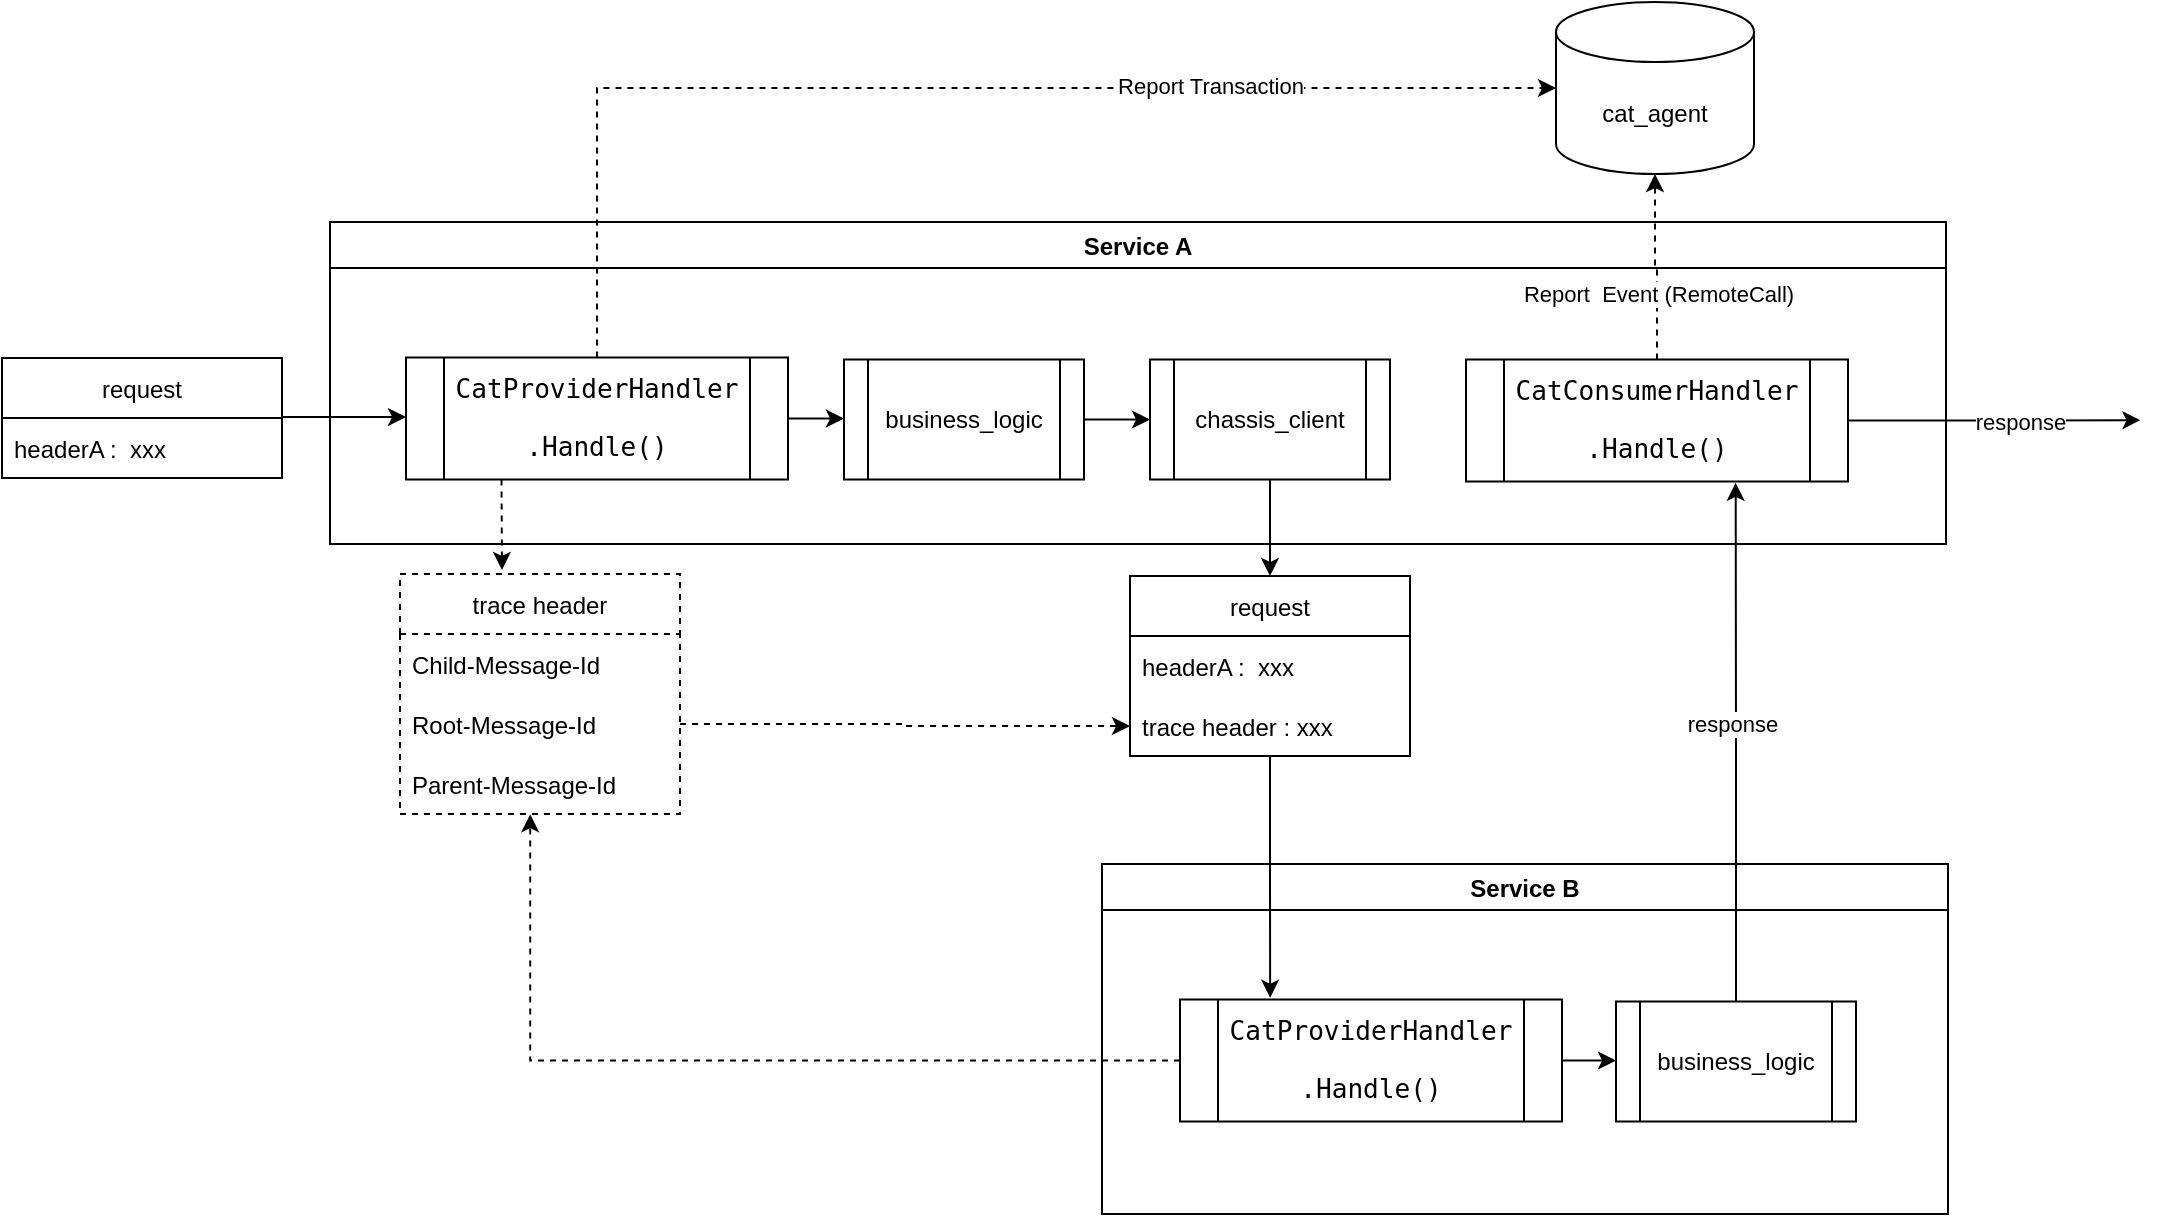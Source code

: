 <mxfile version="17.4.1" type="github">
  <diagram id="HoGcU0mEmMi8AQ9o4Wg-" name="Page-1">
    <mxGraphModel dx="1426" dy="794" grid="0" gridSize="10" guides="1" tooltips="1" connect="1" arrows="1" fold="1" page="1" pageScale="1" pageWidth="1169" pageHeight="827" math="0" shadow="0">
      <root>
        <mxCell id="0" />
        <mxCell id="1" parent="0" />
        <mxCell id="Zu65PiX_Fs4sWuQjeC40-2" value="request" style="swimlane;fontStyle=0;childLayout=stackLayout;horizontal=1;startSize=30;horizontalStack=0;resizeParent=1;resizeParentMax=0;resizeLast=0;collapsible=1;marginBottom=0;" vertex="1" parent="1">
          <mxGeometry x="45" y="304" width="140" height="60" as="geometry" />
        </mxCell>
        <mxCell id="Zu65PiX_Fs4sWuQjeC40-3" value="headerA :  xxx" style="text;strokeColor=none;fillColor=none;align=left;verticalAlign=middle;spacingLeft=4;spacingRight=4;overflow=hidden;points=[[0,0.5],[1,0.5]];portConstraint=eastwest;rotatable=0;" vertex="1" parent="Zu65PiX_Fs4sWuQjeC40-2">
          <mxGeometry y="30" width="140" height="30" as="geometry" />
        </mxCell>
        <mxCell id="Zu65PiX_Fs4sWuQjeC40-7" value="Service A" style="swimlane;" vertex="1" parent="1">
          <mxGeometry x="209" y="236" width="808" height="161" as="geometry" />
        </mxCell>
        <mxCell id="Zu65PiX_Fs4sWuQjeC40-31" style="edgeStyle=orthogonalEdgeStyle;rounded=0;orthogonalLoop=1;jettySize=auto;html=1;exitX=1;exitY=0.5;exitDx=0;exitDy=0;entryX=0;entryY=0.5;entryDx=0;entryDy=0;fontColor=#000000;" edge="1" parent="Zu65PiX_Fs4sWuQjeC40-7" source="Zu65PiX_Fs4sWuQjeC40-8" target="Zu65PiX_Fs4sWuQjeC40-9">
          <mxGeometry relative="1" as="geometry" />
        </mxCell>
        <mxCell id="Zu65PiX_Fs4sWuQjeC40-8" value="&lt;pre style=&quot;background-color: #ffffff ; color: #080808 ; font-family: &amp;#34;jetbrains mono&amp;#34; , monospace ; font-size: 9.8pt&quot;&gt;&lt;span style=&quot;color: #000000&quot;&gt;CatProviderHandler&lt;/span&gt;&lt;/pre&gt;&lt;pre style=&quot;background-color: #ffffff ; color: #080808 ; font-family: &amp;#34;jetbrains mono&amp;#34; , monospace ; font-size: 9.8pt&quot;&gt;&lt;span style=&quot;color: #000000&quot;&gt;.Handle()&lt;/span&gt;&lt;/pre&gt;" style="shape=process;whiteSpace=wrap;html=1;backgroundOutline=1;" vertex="1" parent="Zu65PiX_Fs4sWuQjeC40-7">
          <mxGeometry x="38" y="67.75" width="191" height="61" as="geometry" />
        </mxCell>
        <mxCell id="Zu65PiX_Fs4sWuQjeC40-32" style="edgeStyle=orthogonalEdgeStyle;rounded=0;orthogonalLoop=1;jettySize=auto;html=1;exitX=1;exitY=0.5;exitDx=0;exitDy=0;fontColor=#000000;" edge="1" parent="Zu65PiX_Fs4sWuQjeC40-7" source="Zu65PiX_Fs4sWuQjeC40-9" target="Zu65PiX_Fs4sWuQjeC40-11">
          <mxGeometry relative="1" as="geometry" />
        </mxCell>
        <mxCell id="Zu65PiX_Fs4sWuQjeC40-9" value="business_logic" style="shape=process;whiteSpace=wrap;html=1;backgroundOutline=1;" vertex="1" parent="Zu65PiX_Fs4sWuQjeC40-7">
          <mxGeometry x="257" y="68.75" width="120" height="60" as="geometry" />
        </mxCell>
        <mxCell id="Zu65PiX_Fs4sWuQjeC40-10" value="&lt;pre style=&quot;background-color: #ffffff ; color: #080808 ; font-family: &amp;#34;jetbrains mono&amp;#34; , monospace ; font-size: 9.8pt&quot;&gt;&lt;pre style=&quot;font-family: &amp;#34;jetbrains mono&amp;#34; , monospace ; font-size: 9.8pt&quot;&gt;&lt;span style=&quot;color: #000000&quot;&gt;CatConsumerHandler&lt;/span&gt;&lt;/pre&gt;&lt;/pre&gt;&lt;pre style=&quot;background-color: #ffffff ; color: #080808 ; font-family: &amp;#34;jetbrains mono&amp;#34; , monospace ; font-size: 9.8pt&quot;&gt;&lt;span style=&quot;color: #000000&quot;&gt;.Handle()&lt;/span&gt;&lt;/pre&gt;" style="shape=process;whiteSpace=wrap;html=1;backgroundOutline=1;" vertex="1" parent="Zu65PiX_Fs4sWuQjeC40-7">
          <mxGeometry x="568" y="68.75" width="191" height="61" as="geometry" />
        </mxCell>
        <mxCell id="Zu65PiX_Fs4sWuQjeC40-11" value="chassis_client" style="shape=process;whiteSpace=wrap;html=1;backgroundOutline=1;" vertex="1" parent="Zu65PiX_Fs4sWuQjeC40-7">
          <mxGeometry x="410" y="68.75" width="120" height="60" as="geometry" />
        </mxCell>
        <mxCell id="Zu65PiX_Fs4sWuQjeC40-25" value="" style="endArrow=classic;html=1;rounded=0;fontColor=#000000;dashed=1;exitX=0.25;exitY=1;exitDx=0;exitDy=0;" edge="1" parent="Zu65PiX_Fs4sWuQjeC40-7" source="Zu65PiX_Fs4sWuQjeC40-8">
          <mxGeometry width="50" height="50" relative="1" as="geometry">
            <mxPoint x="145" y="129" as="sourcePoint" />
            <mxPoint x="86" y="174" as="targetPoint" />
          </mxGeometry>
        </mxCell>
        <mxCell id="Zu65PiX_Fs4sWuQjeC40-47" style="edgeStyle=orthogonalEdgeStyle;rounded=0;orthogonalLoop=1;jettySize=auto;html=1;exitX=0;exitY=0.5;exitDx=0;exitDy=0;entryX=0.465;entryY=1.003;entryDx=0;entryDy=0;entryPerimeter=0;dashed=1;fontColor=#000000;" edge="1" parent="1" source="Zu65PiX_Fs4sWuQjeC40-14" target="Zu65PiX_Fs4sWuQjeC40-24">
          <mxGeometry relative="1" as="geometry" />
        </mxCell>
        <mxCell id="Zu65PiX_Fs4sWuQjeC40-13" value="Service B" style="swimlane;" vertex="1" parent="1">
          <mxGeometry x="595" y="557" width="423" height="175" as="geometry" />
        </mxCell>
        <mxCell id="Zu65PiX_Fs4sWuQjeC40-43" style="edgeStyle=orthogonalEdgeStyle;rounded=0;orthogonalLoop=1;jettySize=auto;html=1;exitX=1;exitY=0.5;exitDx=0;exitDy=0;entryX=0;entryY=0.5;entryDx=0;entryDy=0;fontColor=#000000;" edge="1" parent="Zu65PiX_Fs4sWuQjeC40-13" source="Zu65PiX_Fs4sWuQjeC40-14" target="Zu65PiX_Fs4sWuQjeC40-15">
          <mxGeometry relative="1" as="geometry" />
        </mxCell>
        <mxCell id="Zu65PiX_Fs4sWuQjeC40-14" value="&lt;pre style=&quot;background-color: #ffffff ; color: #080808 ; font-family: &amp;#34;jetbrains mono&amp;#34; , monospace ; font-size: 9.8pt&quot;&gt;&lt;span style=&quot;color: #000000&quot;&gt;CatProviderHandler&lt;/span&gt;&lt;/pre&gt;&lt;pre style=&quot;background-color: #ffffff ; color: #080808 ; font-family: &amp;#34;jetbrains mono&amp;#34; , monospace ; font-size: 9.8pt&quot;&gt;&lt;span style=&quot;color: #000000&quot;&gt;.Handle()&lt;/span&gt;&lt;/pre&gt;" style="shape=process;whiteSpace=wrap;html=1;backgroundOutline=1;" vertex="1" parent="Zu65PiX_Fs4sWuQjeC40-13">
          <mxGeometry x="39" y="67.75" width="191" height="61" as="geometry" />
        </mxCell>
        <mxCell id="Zu65PiX_Fs4sWuQjeC40-15" value="business_logic" style="shape=process;whiteSpace=wrap;html=1;backgroundOutline=1;" vertex="1" parent="Zu65PiX_Fs4sWuQjeC40-13">
          <mxGeometry x="257" y="68.75" width="120" height="60" as="geometry" />
        </mxCell>
        <mxCell id="Zu65PiX_Fs4sWuQjeC40-21" value="trace header" style="swimlane;fontStyle=0;childLayout=stackLayout;horizontal=1;startSize=30;horizontalStack=0;resizeParent=1;resizeParentMax=0;resizeLast=0;collapsible=1;marginBottom=0;dashed=1;fontColor=#000000;gradientColor=none;" vertex="1" parent="1">
          <mxGeometry x="244" y="412" width="140" height="120" as="geometry" />
        </mxCell>
        <mxCell id="Zu65PiX_Fs4sWuQjeC40-22" value="Child-Message-Id" style="text;strokeColor=none;fillColor=none;align=left;verticalAlign=middle;spacingLeft=4;spacingRight=4;overflow=hidden;points=[[0,0.5],[1,0.5]];portConstraint=eastwest;rotatable=0;dashed=1;fontColor=#000000;opacity=50;" vertex="1" parent="Zu65PiX_Fs4sWuQjeC40-21">
          <mxGeometry y="30" width="140" height="30" as="geometry" />
        </mxCell>
        <mxCell id="Zu65PiX_Fs4sWuQjeC40-23" value="Root-Message-Id" style="text;strokeColor=none;fillColor=none;align=left;verticalAlign=middle;spacingLeft=4;spacingRight=4;overflow=hidden;points=[[0,0.5],[1,0.5]];portConstraint=eastwest;rotatable=0;dashed=1;fontColor=#000000;opacity=50;" vertex="1" parent="Zu65PiX_Fs4sWuQjeC40-21">
          <mxGeometry y="60" width="140" height="30" as="geometry" />
        </mxCell>
        <mxCell id="Zu65PiX_Fs4sWuQjeC40-24" value="Parent-Message-Id" style="text;strokeColor=none;fillColor=none;align=left;verticalAlign=middle;spacingLeft=4;spacingRight=4;overflow=hidden;points=[[0,0.5],[1,0.5]];portConstraint=eastwest;rotatable=0;dashed=1;fontColor=#000000;opacity=50;" vertex="1" parent="Zu65PiX_Fs4sWuQjeC40-21">
          <mxGeometry y="90" width="140" height="30" as="geometry" />
        </mxCell>
        <mxCell id="Zu65PiX_Fs4sWuQjeC40-34" style="edgeStyle=orthogonalEdgeStyle;rounded=0;orthogonalLoop=1;jettySize=auto;html=1;fontColor=#000000;entryX=0.236;entryY=-0.014;entryDx=0;entryDy=0;entryPerimeter=0;" edge="1" parent="1" source="Zu65PiX_Fs4sWuQjeC40-26" target="Zu65PiX_Fs4sWuQjeC40-14">
          <mxGeometry relative="1" as="geometry">
            <mxPoint x="677" y="554" as="targetPoint" />
          </mxGeometry>
        </mxCell>
        <mxCell id="Zu65PiX_Fs4sWuQjeC40-26" value="request" style="swimlane;fontStyle=0;childLayout=stackLayout;horizontal=1;startSize=30;horizontalStack=0;resizeParent=1;resizeParentMax=0;resizeLast=0;collapsible=1;marginBottom=0;" vertex="1" parent="1">
          <mxGeometry x="609" y="413" width="140" height="90" as="geometry" />
        </mxCell>
        <mxCell id="Zu65PiX_Fs4sWuQjeC40-27" value="headerA :  xxx" style="text;strokeColor=none;fillColor=none;align=left;verticalAlign=middle;spacingLeft=4;spacingRight=4;overflow=hidden;points=[[0,0.5],[1,0.5]];portConstraint=eastwest;rotatable=0;" vertex="1" parent="Zu65PiX_Fs4sWuQjeC40-26">
          <mxGeometry y="30" width="140" height="30" as="geometry" />
        </mxCell>
        <mxCell id="Zu65PiX_Fs4sWuQjeC40-28" value="trace header : xxx" style="text;strokeColor=none;fillColor=none;align=left;verticalAlign=middle;spacingLeft=4;spacingRight=4;overflow=hidden;points=[[0,0.5],[1,0.5]];portConstraint=eastwest;rotatable=0;" vertex="1" parent="Zu65PiX_Fs4sWuQjeC40-26">
          <mxGeometry y="60" width="140" height="30" as="geometry" />
        </mxCell>
        <mxCell id="Zu65PiX_Fs4sWuQjeC40-29" style="edgeStyle=orthogonalEdgeStyle;rounded=0;orthogonalLoop=1;jettySize=auto;html=1;exitX=1;exitY=0.5;exitDx=0;exitDy=0;entryX=0;entryY=0.5;entryDx=0;entryDy=0;dashed=1;fontColor=#000000;" edge="1" parent="1" source="Zu65PiX_Fs4sWuQjeC40-23" target="Zu65PiX_Fs4sWuQjeC40-28">
          <mxGeometry relative="1" as="geometry" />
        </mxCell>
        <mxCell id="Zu65PiX_Fs4sWuQjeC40-30" style="edgeStyle=orthogonalEdgeStyle;rounded=0;orthogonalLoop=1;jettySize=auto;html=1;exitX=1;exitY=-0.017;exitDx=0;exitDy=0;fontColor=#000000;exitPerimeter=0;" edge="1" parent="1" source="Zu65PiX_Fs4sWuQjeC40-3" target="Zu65PiX_Fs4sWuQjeC40-8">
          <mxGeometry relative="1" as="geometry">
            <Array as="points">
              <mxPoint x="216" y="333" />
              <mxPoint x="216" y="334" />
            </Array>
          </mxGeometry>
        </mxCell>
        <mxCell id="Zu65PiX_Fs4sWuQjeC40-33" style="edgeStyle=orthogonalEdgeStyle;rounded=0;orthogonalLoop=1;jettySize=auto;html=1;exitX=0.5;exitY=1;exitDx=0;exitDy=0;entryX=0.5;entryY=0;entryDx=0;entryDy=0;fontColor=#000000;" edge="1" parent="1" source="Zu65PiX_Fs4sWuQjeC40-11" target="Zu65PiX_Fs4sWuQjeC40-26">
          <mxGeometry relative="1" as="geometry" />
        </mxCell>
        <mxCell id="Zu65PiX_Fs4sWuQjeC40-37" style="edgeStyle=orthogonalEdgeStyle;rounded=0;orthogonalLoop=1;jettySize=auto;html=1;exitX=1;exitY=0.5;exitDx=0;exitDy=0;fontColor=#000000;" edge="1" parent="1" source="Zu65PiX_Fs4sWuQjeC40-10">
          <mxGeometry relative="1" as="geometry">
            <mxPoint x="1114.222" y="335.111" as="targetPoint" />
          </mxGeometry>
        </mxCell>
        <mxCell id="Zu65PiX_Fs4sWuQjeC40-38" value="response" style="edgeLabel;html=1;align=center;verticalAlign=middle;resizable=0;points=[];fontColor=#000000;" vertex="1" connectable="0" parent="Zu65PiX_Fs4sWuQjeC40-37">
          <mxGeometry x="0.18" relative="1" as="geometry">
            <mxPoint as="offset" />
          </mxGeometry>
        </mxCell>
        <mxCell id="Zu65PiX_Fs4sWuQjeC40-40" value="cat_agent" style="shape=cylinder3;whiteSpace=wrap;html=1;boundedLbl=1;backgroundOutline=1;size=15;fontColor=#000000;gradientColor=none;" vertex="1" parent="1">
          <mxGeometry x="822" y="126" width="99" height="86" as="geometry" />
        </mxCell>
        <mxCell id="Zu65PiX_Fs4sWuQjeC40-41" style="edgeStyle=orthogonalEdgeStyle;rounded=0;orthogonalLoop=1;jettySize=auto;html=1;exitX=0.5;exitY=0;exitDx=0;exitDy=0;entryX=0.5;entryY=1;entryDx=0;entryDy=0;entryPerimeter=0;fontColor=#000000;dashed=1;" edge="1" parent="1" source="Zu65PiX_Fs4sWuQjeC40-10" target="Zu65PiX_Fs4sWuQjeC40-40">
          <mxGeometry relative="1" as="geometry" />
        </mxCell>
        <mxCell id="Zu65PiX_Fs4sWuQjeC40-42" value="Report&amp;nbsp; Event (RemoteCall)" style="edgeLabel;html=1;align=center;verticalAlign=middle;resizable=0;points=[];fontColor=#000000;" vertex="1" connectable="0" parent="Zu65PiX_Fs4sWuQjeC40-41">
          <mxGeometry x="-0.296" relative="1" as="geometry">
            <mxPoint as="offset" />
          </mxGeometry>
        </mxCell>
        <mxCell id="Zu65PiX_Fs4sWuQjeC40-35" style="edgeStyle=orthogonalEdgeStyle;rounded=0;orthogonalLoop=1;jettySize=auto;html=1;entryX=0.706;entryY=1.011;entryDx=0;entryDy=0;entryPerimeter=0;fontColor=#000000;exitX=0.5;exitY=0;exitDx=0;exitDy=0;" edge="1" parent="1" source="Zu65PiX_Fs4sWuQjeC40-15" target="Zu65PiX_Fs4sWuQjeC40-10">
          <mxGeometry relative="1" as="geometry">
            <mxPoint x="912" y="624" as="sourcePoint" />
          </mxGeometry>
        </mxCell>
        <mxCell id="Zu65PiX_Fs4sWuQjeC40-36" value="response" style="edgeLabel;html=1;align=center;verticalAlign=middle;resizable=0;points=[];fontColor=#000000;" vertex="1" connectable="0" parent="Zu65PiX_Fs4sWuQjeC40-35">
          <mxGeometry x="0.072" y="2" relative="1" as="geometry">
            <mxPoint as="offset" />
          </mxGeometry>
        </mxCell>
        <mxCell id="Zu65PiX_Fs4sWuQjeC40-45" style="edgeStyle=orthogonalEdgeStyle;rounded=0;orthogonalLoop=1;jettySize=auto;html=1;exitX=0.5;exitY=0;exitDx=0;exitDy=0;entryX=0;entryY=0.5;entryDx=0;entryDy=0;entryPerimeter=0;fontColor=#000000;dashed=1;" edge="1" parent="1" source="Zu65PiX_Fs4sWuQjeC40-8" target="Zu65PiX_Fs4sWuQjeC40-40">
          <mxGeometry relative="1" as="geometry" />
        </mxCell>
        <mxCell id="Zu65PiX_Fs4sWuQjeC40-46" value="Report Transaction" style="edgeLabel;html=1;align=center;verticalAlign=middle;resizable=0;points=[];fontColor=#000000;" vertex="1" connectable="0" parent="Zu65PiX_Fs4sWuQjeC40-45">
          <mxGeometry x="0.436" y="1" relative="1" as="geometry">
            <mxPoint as="offset" />
          </mxGeometry>
        </mxCell>
      </root>
    </mxGraphModel>
  </diagram>
</mxfile>
